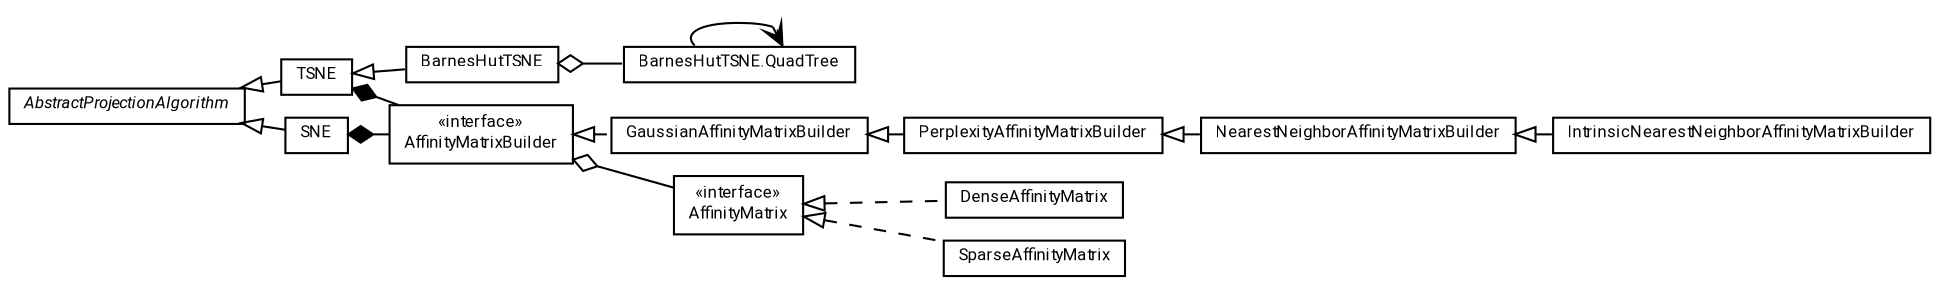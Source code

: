 #!/usr/local/bin/dot
#
# Class diagram 
# Generated by UMLGraph version R5_7_2-60-g0e99a6 (http://www.spinellis.gr/umlgraph/)
#

digraph G {
	graph [fontnames="svg"]
	edge [fontname="Roboto",fontsize=7,labelfontname="Roboto",labelfontsize=7,color="black"];
	node [fontname="Roboto",fontcolor="black",fontsize=8,shape=plaintext,margin=0,width=0,height=0];
	nodesep=0.15;
	ranksep=0.25;
	rankdir=LR;
	// de.lmu.ifi.dbs.elki.algorithm.projection.BarnesHutTSNE<O>
	c60836 [label=<<table title="de.lmu.ifi.dbs.elki.algorithm.projection.BarnesHutTSNE" border="0" cellborder="1" cellspacing="0" cellpadding="2" href="BarnesHutTSNE.html" target="_parent">
		<tr><td><table border="0" cellspacing="0" cellpadding="1">
		<tr><td align="center" balign="center"> <font face="Roboto">BarnesHutTSNE</font> </td></tr>
		</table></td></tr>
		</table>>, URL="BarnesHutTSNE.html"];
	// de.lmu.ifi.dbs.elki.algorithm.projection.BarnesHutTSNE.QuadTree
	c60837 [label=<<table title="de.lmu.ifi.dbs.elki.algorithm.projection.BarnesHutTSNE.QuadTree" border="0" cellborder="1" cellspacing="0" cellpadding="2" href="BarnesHutTSNE.QuadTree.html" target="_parent">
		<tr><td><table border="0" cellspacing="0" cellpadding="1">
		<tr><td align="center" balign="center"> <font face="Roboto">BarnesHutTSNE.QuadTree</font> </td></tr>
		</table></td></tr>
		</table>>, URL="BarnesHutTSNE.QuadTree.html"];
	// de.lmu.ifi.dbs.elki.algorithm.projection.AbstractProjectionAlgorithm<R extends de.lmu.ifi.dbs.elki.result.Result>
	c60839 [label=<<table title="de.lmu.ifi.dbs.elki.algorithm.projection.AbstractProjectionAlgorithm" border="0" cellborder="1" cellspacing="0" cellpadding="2" href="AbstractProjectionAlgorithm.html" target="_parent">
		<tr><td><table border="0" cellspacing="0" cellpadding="1">
		<tr><td align="center" balign="center"> <font face="Roboto"><i>AbstractProjectionAlgorithm</i></font> </td></tr>
		</table></td></tr>
		</table>>, URL="AbstractProjectionAlgorithm.html"];
	// de.lmu.ifi.dbs.elki.algorithm.projection.GaussianAffinityMatrixBuilder<O>
	c60840 [label=<<table title="de.lmu.ifi.dbs.elki.algorithm.projection.GaussianAffinityMatrixBuilder" border="0" cellborder="1" cellspacing="0" cellpadding="2" href="GaussianAffinityMatrixBuilder.html" target="_parent">
		<tr><td><table border="0" cellspacing="0" cellpadding="1">
		<tr><td align="center" balign="center"> <font face="Roboto">GaussianAffinityMatrixBuilder</font> </td></tr>
		</table></td></tr>
		</table>>, URL="GaussianAffinityMatrixBuilder.html"];
	// de.lmu.ifi.dbs.elki.algorithm.projection.DenseAffinityMatrix
	c60842 [label=<<table title="de.lmu.ifi.dbs.elki.algorithm.projection.DenseAffinityMatrix" border="0" cellborder="1" cellspacing="0" cellpadding="2" href="DenseAffinityMatrix.html" target="_parent">
		<tr><td><table border="0" cellspacing="0" cellpadding="1">
		<tr><td align="center" balign="center"> <font face="Roboto">DenseAffinityMatrix</font> </td></tr>
		</table></td></tr>
		</table>>, URL="DenseAffinityMatrix.html"];
	// de.lmu.ifi.dbs.elki.algorithm.projection.SparseAffinityMatrix
	c60843 [label=<<table title="de.lmu.ifi.dbs.elki.algorithm.projection.SparseAffinityMatrix" border="0" cellborder="1" cellspacing="0" cellpadding="2" href="SparseAffinityMatrix.html" target="_parent">
		<tr><td><table border="0" cellspacing="0" cellpadding="1">
		<tr><td align="center" balign="center"> <font face="Roboto">SparseAffinityMatrix</font> </td></tr>
		</table></td></tr>
		</table>>, URL="SparseAffinityMatrix.html"];
	// de.lmu.ifi.dbs.elki.algorithm.projection.AffinityMatrixBuilder<O>
	c60844 [label=<<table title="de.lmu.ifi.dbs.elki.algorithm.projection.AffinityMatrixBuilder" border="0" cellborder="1" cellspacing="0" cellpadding="2" href="AffinityMatrixBuilder.html" target="_parent">
		<tr><td><table border="0" cellspacing="0" cellpadding="1">
		<tr><td align="center" balign="center"> &#171;interface&#187; </td></tr>
		<tr><td align="center" balign="center"> <font face="Roboto">AffinityMatrixBuilder</font> </td></tr>
		</table></td></tr>
		</table>>, URL="AffinityMatrixBuilder.html"];
	// de.lmu.ifi.dbs.elki.algorithm.projection.NearestNeighborAffinityMatrixBuilder<O>
	c60845 [label=<<table title="de.lmu.ifi.dbs.elki.algorithm.projection.NearestNeighborAffinityMatrixBuilder" border="0" cellborder="1" cellspacing="0" cellpadding="2" href="NearestNeighborAffinityMatrixBuilder.html" target="_parent">
		<tr><td><table border="0" cellspacing="0" cellpadding="1">
		<tr><td align="center" balign="center"> <font face="Roboto">NearestNeighborAffinityMatrixBuilder</font> </td></tr>
		</table></td></tr>
		</table>>, URL="NearestNeighborAffinityMatrixBuilder.html"];
	// de.lmu.ifi.dbs.elki.algorithm.projection.PerplexityAffinityMatrixBuilder<O>
	c60847 [label=<<table title="de.lmu.ifi.dbs.elki.algorithm.projection.PerplexityAffinityMatrixBuilder" border="0" cellborder="1" cellspacing="0" cellpadding="2" href="PerplexityAffinityMatrixBuilder.html" target="_parent">
		<tr><td><table border="0" cellspacing="0" cellpadding="1">
		<tr><td align="center" balign="center"> <font face="Roboto">PerplexityAffinityMatrixBuilder</font> </td></tr>
		</table></td></tr>
		</table>>, URL="PerplexityAffinityMatrixBuilder.html"];
	// de.lmu.ifi.dbs.elki.algorithm.projection.IntrinsicNearestNeighborAffinityMatrixBuilder<O>
	c60849 [label=<<table title="de.lmu.ifi.dbs.elki.algorithm.projection.IntrinsicNearestNeighborAffinityMatrixBuilder" border="0" cellborder="1" cellspacing="0" cellpadding="2" href="IntrinsicNearestNeighborAffinityMatrixBuilder.html" target="_parent">
		<tr><td><table border="0" cellspacing="0" cellpadding="1">
		<tr><td align="center" balign="center"> <font face="Roboto">IntrinsicNearestNeighborAffinityMatrixBuilder</font> </td></tr>
		</table></td></tr>
		</table>>, URL="IntrinsicNearestNeighborAffinityMatrixBuilder.html"];
	// de.lmu.ifi.dbs.elki.algorithm.projection.TSNE<O>
	c60851 [label=<<table title="de.lmu.ifi.dbs.elki.algorithm.projection.TSNE" border="0" cellborder="1" cellspacing="0" cellpadding="2" href="TSNE.html" target="_parent">
		<tr><td><table border="0" cellspacing="0" cellpadding="1">
		<tr><td align="center" balign="center"> <font face="Roboto">TSNE</font> </td></tr>
		</table></td></tr>
		</table>>, URL="TSNE.html"];
	// de.lmu.ifi.dbs.elki.algorithm.projection.AffinityMatrix
	c60853 [label=<<table title="de.lmu.ifi.dbs.elki.algorithm.projection.AffinityMatrix" border="0" cellborder="1" cellspacing="0" cellpadding="2" href="AffinityMatrix.html" target="_parent">
		<tr><td><table border="0" cellspacing="0" cellpadding="1">
		<tr><td align="center" balign="center"> &#171;interface&#187; </td></tr>
		<tr><td align="center" balign="center"> <font face="Roboto">AffinityMatrix</font> </td></tr>
		</table></td></tr>
		</table>>, URL="AffinityMatrix.html"];
	// de.lmu.ifi.dbs.elki.algorithm.projection.SNE<O>
	c60854 [label=<<table title="de.lmu.ifi.dbs.elki.algorithm.projection.SNE" border="0" cellborder="1" cellspacing="0" cellpadding="2" href="SNE.html" target="_parent">
		<tr><td><table border="0" cellspacing="0" cellpadding="1">
		<tr><td align="center" balign="center"> <font face="Roboto">SNE</font> </td></tr>
		</table></td></tr>
		</table>>, URL="SNE.html"];
	// de.lmu.ifi.dbs.elki.algorithm.projection.BarnesHutTSNE<O> extends de.lmu.ifi.dbs.elki.algorithm.projection.TSNE<O>
	c60851 -> c60836 [arrowtail=empty,dir=back,weight=10];
	// de.lmu.ifi.dbs.elki.algorithm.projection.BarnesHutTSNE<O> has de.lmu.ifi.dbs.elki.algorithm.projection.BarnesHutTSNE.QuadTree
	c60836 -> c60837 [arrowhead=none,arrowtail=ediamond,dir=back,weight=4];
	// de.lmu.ifi.dbs.elki.algorithm.projection.GaussianAffinityMatrixBuilder<O> implements de.lmu.ifi.dbs.elki.algorithm.projection.AffinityMatrixBuilder<O>
	c60844 -> c60840 [arrowtail=empty,style=dashed,dir=back,weight=9];
	// de.lmu.ifi.dbs.elki.algorithm.projection.DenseAffinityMatrix implements de.lmu.ifi.dbs.elki.algorithm.projection.AffinityMatrix
	c60853 -> c60842 [arrowtail=empty,style=dashed,dir=back,weight=9];
	// de.lmu.ifi.dbs.elki.algorithm.projection.SparseAffinityMatrix implements de.lmu.ifi.dbs.elki.algorithm.projection.AffinityMatrix
	c60853 -> c60843 [arrowtail=empty,style=dashed,dir=back,weight=9];
	// de.lmu.ifi.dbs.elki.algorithm.projection.AffinityMatrixBuilder<O> has de.lmu.ifi.dbs.elki.algorithm.projection.AffinityMatrix
	c60844 -> c60853 [arrowhead=none,arrowtail=ediamond,dir=back,weight=4];
	// de.lmu.ifi.dbs.elki.algorithm.projection.NearestNeighborAffinityMatrixBuilder<O> extends de.lmu.ifi.dbs.elki.algorithm.projection.PerplexityAffinityMatrixBuilder<O>
	c60847 -> c60845 [arrowtail=empty,dir=back,weight=10];
	// de.lmu.ifi.dbs.elki.algorithm.projection.PerplexityAffinityMatrixBuilder<O> extends de.lmu.ifi.dbs.elki.algorithm.projection.GaussianAffinityMatrixBuilder<O>
	c60840 -> c60847 [arrowtail=empty,dir=back,weight=10];
	// de.lmu.ifi.dbs.elki.algorithm.projection.IntrinsicNearestNeighborAffinityMatrixBuilder<O> extends de.lmu.ifi.dbs.elki.algorithm.projection.NearestNeighborAffinityMatrixBuilder<O>
	c60845 -> c60849 [arrowtail=empty,dir=back,weight=10];
	// de.lmu.ifi.dbs.elki.algorithm.projection.TSNE<O> extends de.lmu.ifi.dbs.elki.algorithm.projection.AbstractProjectionAlgorithm<R extends de.lmu.ifi.dbs.elki.result.Result>
	c60839 -> c60851 [arrowtail=empty,dir=back,weight=10];
	// de.lmu.ifi.dbs.elki.algorithm.projection.TSNE<O> composed de.lmu.ifi.dbs.elki.algorithm.projection.AffinityMatrixBuilder<O>
	c60851 -> c60844 [arrowhead=none,arrowtail=diamond,dir=back,weight=6];
	// de.lmu.ifi.dbs.elki.algorithm.projection.SNE<O> extends de.lmu.ifi.dbs.elki.algorithm.projection.AbstractProjectionAlgorithm<R extends de.lmu.ifi.dbs.elki.result.Result>
	c60839 -> c60854 [arrowtail=empty,dir=back,weight=10];
	// de.lmu.ifi.dbs.elki.algorithm.projection.SNE<O> composed de.lmu.ifi.dbs.elki.algorithm.projection.AffinityMatrixBuilder<O>
	c60854 -> c60844 [arrowhead=none,arrowtail=diamond,dir=back,weight=6];
	// de.lmu.ifi.dbs.elki.algorithm.projection.BarnesHutTSNE.QuadTree navassoc de.lmu.ifi.dbs.elki.algorithm.projection.BarnesHutTSNE.QuadTree
	c60837 -> c60837 [arrowhead=open,weight=1,headlabel="*"];
}

